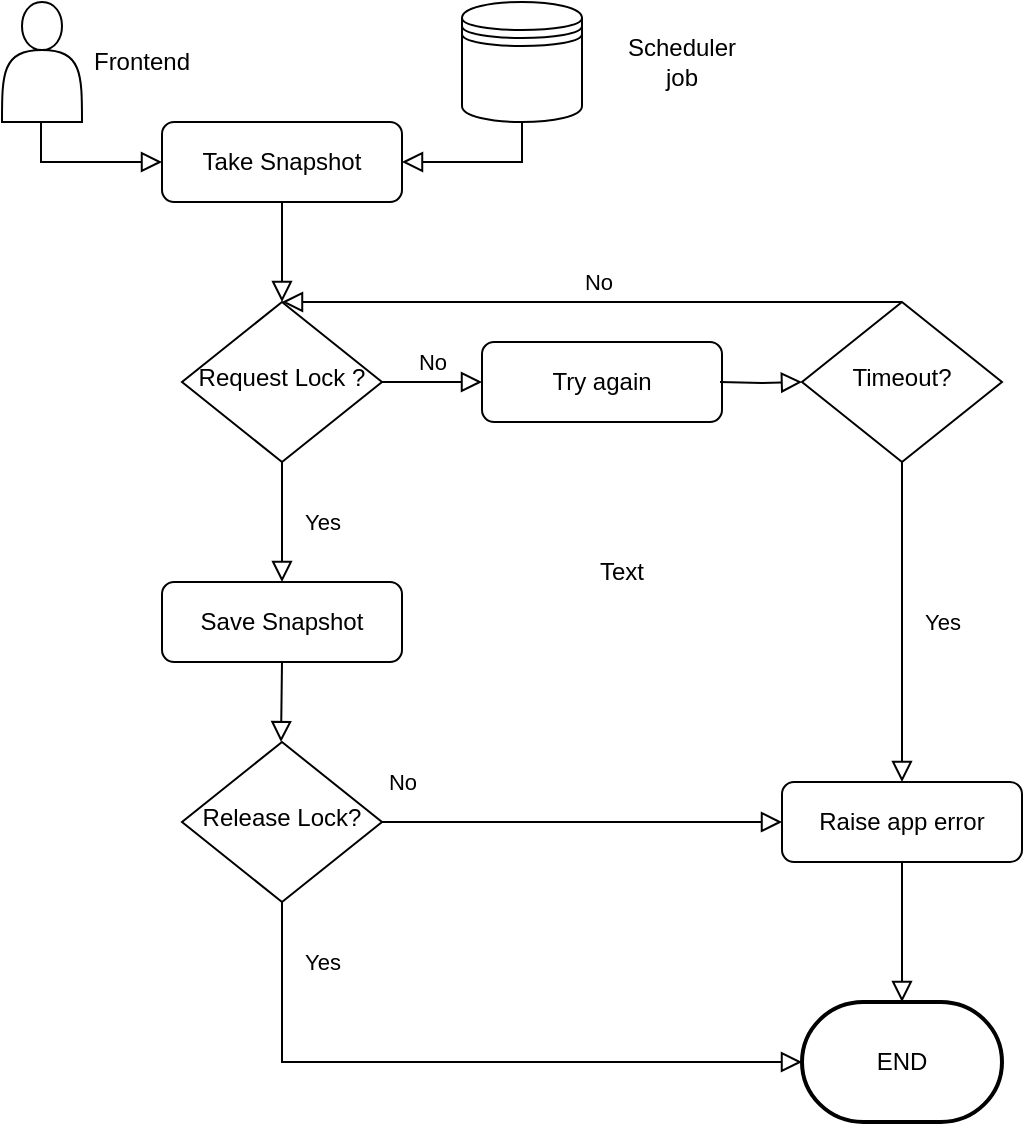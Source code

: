 <mxfile version="16.4.0" type="github">
  <diagram id="C5RBs43oDa-KdzZeNtuy" name="Page-1">
    <mxGraphModel dx="782" dy="436" grid="1" gridSize="10" guides="1" tooltips="1" connect="1" arrows="1" fold="1" page="1" pageScale="1" pageWidth="827" pageHeight="1169" math="0" shadow="0">
      <root>
        <mxCell id="WIyWlLk6GJQsqaUBKTNV-0" />
        <mxCell id="WIyWlLk6GJQsqaUBKTNV-1" parent="WIyWlLk6GJQsqaUBKTNV-0" />
        <mxCell id="WIyWlLk6GJQsqaUBKTNV-2" value="" style="rounded=0;html=1;jettySize=auto;orthogonalLoop=1;fontSize=11;endArrow=block;endFill=0;endSize=8;strokeWidth=1;shadow=0;labelBackgroundColor=none;edgeStyle=orthogonalEdgeStyle;" parent="WIyWlLk6GJQsqaUBKTNV-1" source="WIyWlLk6GJQsqaUBKTNV-3" target="WIyWlLk6GJQsqaUBKTNV-6" edge="1">
          <mxGeometry relative="1" as="geometry" />
        </mxCell>
        <mxCell id="WIyWlLk6GJQsqaUBKTNV-3" value="Take Snapshot" style="rounded=1;whiteSpace=wrap;html=1;fontSize=12;glass=0;strokeWidth=1;shadow=0;" parent="WIyWlLk6GJQsqaUBKTNV-1" vertex="1">
          <mxGeometry x="160" y="80" width="120" height="40" as="geometry" />
        </mxCell>
        <mxCell id="WIyWlLk6GJQsqaUBKTNV-4" value="Yes" style="rounded=0;html=1;jettySize=auto;orthogonalLoop=1;fontSize=11;endArrow=block;endFill=0;endSize=8;strokeWidth=1;shadow=0;labelBackgroundColor=none;edgeStyle=orthogonalEdgeStyle;entryX=0.5;entryY=0;entryDx=0;entryDy=0;" parent="WIyWlLk6GJQsqaUBKTNV-1" source="WIyWlLk6GJQsqaUBKTNV-6" target="FoI0d814UhqMuaJWXHCz-0" edge="1">
          <mxGeometry y="20" relative="1" as="geometry">
            <mxPoint as="offset" />
          </mxGeometry>
        </mxCell>
        <mxCell id="WIyWlLk6GJQsqaUBKTNV-5" value="No" style="edgeStyle=orthogonalEdgeStyle;rounded=0;html=1;jettySize=auto;orthogonalLoop=1;fontSize=11;endArrow=block;endFill=0;endSize=8;strokeWidth=1;shadow=0;labelBackgroundColor=none;" parent="WIyWlLk6GJQsqaUBKTNV-1" source="WIyWlLk6GJQsqaUBKTNV-6" target="WIyWlLk6GJQsqaUBKTNV-7" edge="1">
          <mxGeometry y="10" relative="1" as="geometry">
            <mxPoint as="offset" />
          </mxGeometry>
        </mxCell>
        <mxCell id="WIyWlLk6GJQsqaUBKTNV-6" value="Request Lock ?" style="rhombus;whiteSpace=wrap;html=1;shadow=0;fontFamily=Helvetica;fontSize=12;align=center;strokeWidth=1;spacing=6;spacingTop=-4;" parent="WIyWlLk6GJQsqaUBKTNV-1" vertex="1">
          <mxGeometry x="170" y="170" width="100" height="80" as="geometry" />
        </mxCell>
        <mxCell id="WIyWlLk6GJQsqaUBKTNV-7" value="Try again" style="rounded=1;whiteSpace=wrap;html=1;fontSize=12;glass=0;strokeWidth=1;shadow=0;" parent="WIyWlLk6GJQsqaUBKTNV-1" vertex="1">
          <mxGeometry x="320" y="190" width="120" height="40" as="geometry" />
        </mxCell>
        <mxCell id="WIyWlLk6GJQsqaUBKTNV-8" value="No" style="rounded=0;html=1;jettySize=auto;orthogonalLoop=1;fontSize=11;endArrow=block;endFill=0;endSize=8;strokeWidth=1;shadow=0;labelBackgroundColor=none;edgeStyle=orthogonalEdgeStyle;entryX=0;entryY=0.5;entryDx=0;entryDy=0;" parent="WIyWlLk6GJQsqaUBKTNV-1" source="WIyWlLk6GJQsqaUBKTNV-10" target="FoI0d814UhqMuaJWXHCz-11" edge="1">
          <mxGeometry x="-0.9" y="20" relative="1" as="geometry">
            <mxPoint as="offset" />
            <mxPoint x="360" y="430" as="targetPoint" />
            <Array as="points" />
          </mxGeometry>
        </mxCell>
        <mxCell id="WIyWlLk6GJQsqaUBKTNV-9" value="Yes" style="edgeStyle=orthogonalEdgeStyle;rounded=0;html=1;jettySize=auto;orthogonalLoop=1;fontSize=11;endArrow=block;endFill=0;endSize=8;strokeWidth=1;shadow=0;labelBackgroundColor=none;entryX=0;entryY=0.5;entryDx=0;entryDy=0;entryPerimeter=0;" parent="WIyWlLk6GJQsqaUBKTNV-1" source="WIyWlLk6GJQsqaUBKTNV-10" target="FoI0d814UhqMuaJWXHCz-10" edge="1">
          <mxGeometry x="-0.824" y="20" relative="1" as="geometry">
            <mxPoint as="offset" />
            <Array as="points">
              <mxPoint x="220" y="550" />
            </Array>
          </mxGeometry>
        </mxCell>
        <mxCell id="WIyWlLk6GJQsqaUBKTNV-10" value="Release Lock?" style="rhombus;whiteSpace=wrap;html=1;shadow=0;fontFamily=Helvetica;fontSize=12;align=center;strokeWidth=1;spacing=6;spacingTop=-4;" parent="WIyWlLk6GJQsqaUBKTNV-1" vertex="1">
          <mxGeometry x="170" y="390" width="100" height="80" as="geometry" />
        </mxCell>
        <mxCell id="FoI0d814UhqMuaJWXHCz-0" value="Save Snapshot" style="rounded=1;whiteSpace=wrap;html=1;fontSize=12;glass=0;strokeWidth=1;shadow=0;" vertex="1" parent="WIyWlLk6GJQsqaUBKTNV-1">
          <mxGeometry x="160" y="310" width="120" height="40" as="geometry" />
        </mxCell>
        <mxCell id="FoI0d814UhqMuaJWXHCz-7" value="Timeout?" style="rhombus;whiteSpace=wrap;html=1;shadow=0;fontFamily=Helvetica;fontSize=12;align=center;strokeWidth=1;spacing=6;spacingTop=-4;" vertex="1" parent="WIyWlLk6GJQsqaUBKTNV-1">
          <mxGeometry x="480" y="170" width="100" height="80" as="geometry" />
        </mxCell>
        <mxCell id="FoI0d814UhqMuaJWXHCz-8" value="" style="rounded=0;html=1;jettySize=auto;orthogonalLoop=1;fontSize=11;endArrow=block;endFill=0;endSize=8;strokeWidth=1;shadow=0;labelBackgroundColor=none;edgeStyle=orthogonalEdgeStyle;" edge="1" parent="WIyWlLk6GJQsqaUBKTNV-1" target="FoI0d814UhqMuaJWXHCz-7">
          <mxGeometry relative="1" as="geometry">
            <mxPoint x="439" y="210" as="sourcePoint" />
            <mxPoint x="439" y="250" as="targetPoint" />
          </mxGeometry>
        </mxCell>
        <mxCell id="FoI0d814UhqMuaJWXHCz-9" value="No" style="edgeStyle=orthogonalEdgeStyle;rounded=0;html=1;jettySize=auto;orthogonalLoop=1;fontSize=11;endArrow=block;endFill=0;endSize=8;strokeWidth=1;shadow=0;labelBackgroundColor=none;entryX=0.5;entryY=0;entryDx=0;entryDy=0;exitX=0.5;exitY=0;exitDx=0;exitDy=0;" edge="1" parent="WIyWlLk6GJQsqaUBKTNV-1" source="FoI0d814UhqMuaJWXHCz-7" target="WIyWlLk6GJQsqaUBKTNV-6">
          <mxGeometry x="-0.016" y="-10" relative="1" as="geometry">
            <mxPoint as="offset" />
            <mxPoint x="280" y="220" as="sourcePoint" />
            <mxPoint x="330" y="220" as="targetPoint" />
            <Array as="points">
              <mxPoint x="250" y="170" />
              <mxPoint x="250" y="170" />
            </Array>
          </mxGeometry>
        </mxCell>
        <mxCell id="FoI0d814UhqMuaJWXHCz-10" value="END" style="strokeWidth=2;html=1;shape=mxgraph.flowchart.terminator;whiteSpace=wrap;" vertex="1" parent="WIyWlLk6GJQsqaUBKTNV-1">
          <mxGeometry x="480" y="520" width="100" height="60" as="geometry" />
        </mxCell>
        <mxCell id="FoI0d814UhqMuaJWXHCz-11" value="Raise app error" style="rounded=1;whiteSpace=wrap;html=1;fontSize=12;glass=0;strokeWidth=1;shadow=0;" vertex="1" parent="WIyWlLk6GJQsqaUBKTNV-1">
          <mxGeometry x="470" y="410" width="120" height="40" as="geometry" />
        </mxCell>
        <mxCell id="FoI0d814UhqMuaJWXHCz-12" value="Yes" style="rounded=0;html=1;jettySize=auto;orthogonalLoop=1;fontSize=11;endArrow=block;endFill=0;endSize=8;strokeWidth=1;shadow=0;labelBackgroundColor=none;edgeStyle=orthogonalEdgeStyle;exitX=0.5;exitY=1;exitDx=0;exitDy=0;entryX=0.5;entryY=0;entryDx=0;entryDy=0;" edge="1" parent="WIyWlLk6GJQsqaUBKTNV-1" source="FoI0d814UhqMuaJWXHCz-7" target="FoI0d814UhqMuaJWXHCz-11">
          <mxGeometry y="20" relative="1" as="geometry">
            <mxPoint as="offset" />
            <mxPoint x="529.5" y="260" as="sourcePoint" />
            <mxPoint x="530" y="300" as="targetPoint" />
            <Array as="points" />
          </mxGeometry>
        </mxCell>
        <mxCell id="FoI0d814UhqMuaJWXHCz-14" value="" style="rounded=0;html=1;jettySize=auto;orthogonalLoop=1;fontSize=11;endArrow=block;endFill=0;endSize=8;strokeWidth=1;shadow=0;labelBackgroundColor=none;edgeStyle=orthogonalEdgeStyle;entryX=0.5;entryY=0;entryDx=0;entryDy=0;exitX=0.5;exitY=1;exitDx=0;exitDy=0;entryPerimeter=0;" edge="1" parent="WIyWlLk6GJQsqaUBKTNV-1" source="FoI0d814UhqMuaJWXHCz-11" target="FoI0d814UhqMuaJWXHCz-10">
          <mxGeometry relative="1" as="geometry">
            <mxPoint x="529.5" y="380" as="sourcePoint" />
            <mxPoint x="529.5" y="420" as="targetPoint" />
            <Array as="points" />
          </mxGeometry>
        </mxCell>
        <mxCell id="FoI0d814UhqMuaJWXHCz-15" value="" style="rounded=0;html=1;jettySize=auto;orthogonalLoop=1;fontSize=11;endArrow=block;endFill=0;endSize=8;strokeWidth=1;shadow=0;labelBackgroundColor=none;edgeStyle=orthogonalEdgeStyle;exitX=0.5;exitY=1;exitDx=0;exitDy=0;" edge="1" parent="WIyWlLk6GJQsqaUBKTNV-1" source="FoI0d814UhqMuaJWXHCz-0">
          <mxGeometry relative="1" as="geometry">
            <mxPoint x="219.5" y="340" as="sourcePoint" />
            <mxPoint x="219.5" y="390" as="targetPoint" />
          </mxGeometry>
        </mxCell>
        <mxCell id="FoI0d814UhqMuaJWXHCz-19" value="" style="shape=actor;whiteSpace=wrap;html=1;" vertex="1" parent="WIyWlLk6GJQsqaUBKTNV-1">
          <mxGeometry x="80" y="20" width="40" height="60" as="geometry" />
        </mxCell>
        <mxCell id="FoI0d814UhqMuaJWXHCz-20" value="" style="shape=datastore;whiteSpace=wrap;html=1;" vertex="1" parent="WIyWlLk6GJQsqaUBKTNV-1">
          <mxGeometry x="310" y="20" width="60" height="60" as="geometry" />
        </mxCell>
        <mxCell id="FoI0d814UhqMuaJWXHCz-21" value="" style="rounded=0;html=1;jettySize=auto;orthogonalLoop=1;fontSize=11;endArrow=block;endFill=0;endSize=8;strokeWidth=1;shadow=0;labelBackgroundColor=none;edgeStyle=orthogonalEdgeStyle;exitX=0.5;exitY=1;exitDx=0;exitDy=0;" edge="1" parent="WIyWlLk6GJQsqaUBKTNV-1">
          <mxGeometry relative="1" as="geometry">
            <mxPoint x="99.5" y="80" as="sourcePoint" />
            <mxPoint x="160" y="100" as="targetPoint" />
            <Array as="points">
              <mxPoint x="100" y="100" />
              <mxPoint x="160" y="100" />
            </Array>
          </mxGeometry>
        </mxCell>
        <mxCell id="FoI0d814UhqMuaJWXHCz-22" value="" style="rounded=0;html=1;jettySize=auto;orthogonalLoop=1;fontSize=11;endArrow=block;endFill=0;endSize=8;strokeWidth=1;shadow=0;labelBackgroundColor=none;edgeStyle=orthogonalEdgeStyle;exitX=0.5;exitY=1;exitDx=0;exitDy=0;entryX=1;entryY=0.5;entryDx=0;entryDy=0;" edge="1" parent="WIyWlLk6GJQsqaUBKTNV-1" source="FoI0d814UhqMuaJWXHCz-20" target="WIyWlLk6GJQsqaUBKTNV-3">
          <mxGeometry relative="1" as="geometry">
            <mxPoint x="109.5" y="90" as="sourcePoint" />
            <mxPoint x="310" y="120" as="targetPoint" />
            <Array as="points">
              <mxPoint x="340" y="100" />
            </Array>
          </mxGeometry>
        </mxCell>
        <mxCell id="FoI0d814UhqMuaJWXHCz-23" value="Text" style="text;html=1;strokeColor=none;fillColor=none;align=center;verticalAlign=middle;whiteSpace=wrap;rounded=0;" vertex="1" parent="WIyWlLk6GJQsqaUBKTNV-1">
          <mxGeometry x="360" y="290" width="60" height="30" as="geometry" />
        </mxCell>
        <mxCell id="FoI0d814UhqMuaJWXHCz-24" value="Frontend" style="text;html=1;strokeColor=none;fillColor=none;align=center;verticalAlign=middle;whiteSpace=wrap;rounded=0;" vertex="1" parent="WIyWlLk6GJQsqaUBKTNV-1">
          <mxGeometry x="120" y="35" width="60" height="30" as="geometry" />
        </mxCell>
        <mxCell id="FoI0d814UhqMuaJWXHCz-25" value="Scheduler job" style="text;html=1;strokeColor=none;fillColor=none;align=center;verticalAlign=middle;whiteSpace=wrap;rounded=0;" vertex="1" parent="WIyWlLk6GJQsqaUBKTNV-1">
          <mxGeometry x="390" y="35" width="60" height="30" as="geometry" />
        </mxCell>
      </root>
    </mxGraphModel>
  </diagram>
</mxfile>
